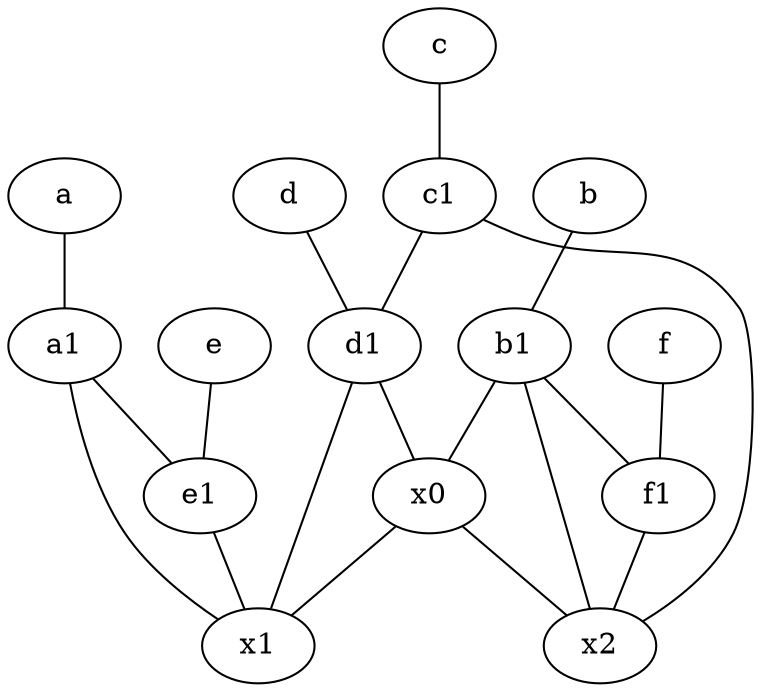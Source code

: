 graph {
	node [labelfontsize=50]
	c1 [labelfontsize=50 pos="4.5,3!"]
	b [labelfontsize=50 pos="10,4!"]
	c [labelfontsize=50 pos="4.5,2!"]
	x0 [labelfontsize=50]
	x1 [labelfontsize=50]
	a [labelfontsize=50 pos="8,2!"]
	d1 [labelfontsize=50 pos="3,5!"]
	e1 [labelfontsize=50 pos="7,7!"]
	a1 [labelfontsize=50 pos="8,3!"]
	d [labelfontsize=50 pos="2,5!"]
	f [labelfontsize=50 pos="3,9!"]
	e [labelfontsize=50 pos="7,9!"]
	b1 [labelfontsize=50 pos="9,4!"]
	f1 [labelfontsize=50 pos="3,8!"]
	x2 [labelfontsize=50]
	a -- a1
	d1 -- x0
	d1 -- x1
	e -- e1
	b1 -- f1
	a1 -- x1
	b -- b1
	f -- f1
	c -- c1
	e1 -- x1
	b1 -- x2
	c1 -- d1
	x0 -- x2
	x0 -- x1
	d -- d1
	b1 -- x0
	f1 -- x2
	a1 -- e1
	c1 -- x2
}

